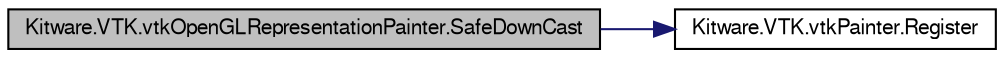 digraph G
{
  bgcolor="transparent";
  edge [fontname="FreeSans",fontsize="10",labelfontname="FreeSans",labelfontsize="10"];
  node [fontname="FreeSans",fontsize="10",shape=record];
  rankdir="LR";
  Node1 [label="Kitware.VTK.vtkOpenGLRepresentationPainter.SafeDownCast",height=0.2,width=0.4,color="black", fillcolor="grey75", style="filled" fontcolor="black"];
  Node1 -> Node2 [color="midnightblue",fontsize="10",style="solid",fontname="FreeSans"];
  Node2 [label="Kitware.VTK.vtkPainter.Register",height=0.2,width=0.4,color="black",URL="$class_kitware_1_1_v_t_k_1_1vtk_painter.html#aa8672ddfd60adfd5ef286e584eba35fc",tooltip="Take part in garbage collection."];
}
